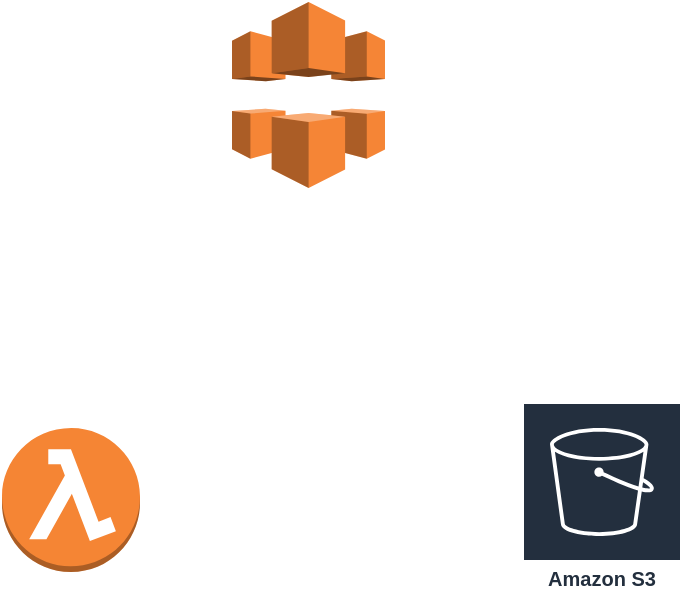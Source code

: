 <mxfile version="21.7.1" type="github">
  <diagram name="Page-1" id="Hr2RtcKhyDHUeB_40bp3">
    <mxGraphModel dx="1274" dy="1042" grid="1" gridSize="10" guides="1" tooltips="1" connect="1" arrows="1" fold="1" page="1" pageScale="1" pageWidth="850" pageHeight="1100" math="0" shadow="0">
      <root>
        <mxCell id="0" />
        <mxCell id="1" parent="0" />
        <mxCell id="MDSlHoncJphpOStuDrrd-1" value="" style="outlineConnect=0;dashed=0;verticalLabelPosition=bottom;verticalAlign=top;align=center;html=1;shape=mxgraph.aws3.lambda_function;fillColor=#F58534;gradientColor=none;" vertex="1" parent="1">
          <mxGeometry x="310" y="493" width="69" height="72" as="geometry" />
        </mxCell>
        <mxCell id="MDSlHoncJphpOStuDrrd-4" value="Amazon S3" style="sketch=0;outlineConnect=0;fontColor=#232F3E;gradientColor=none;strokeColor=#ffffff;fillColor=#232F3E;dashed=0;verticalLabelPosition=middle;verticalAlign=bottom;align=center;html=1;whiteSpace=wrap;fontSize=10;fontStyle=1;spacing=3;shape=mxgraph.aws4.productIcon;prIcon=mxgraph.aws4.s3;" vertex="1" parent="1">
          <mxGeometry x="570" y="480" width="80" height="98" as="geometry" />
        </mxCell>
        <mxCell id="MDSlHoncJphpOStuDrrd-5" value="" style="outlineConnect=0;dashed=0;verticalLabelPosition=bottom;verticalAlign=top;align=center;html=1;shape=mxgraph.aws3.cloudfront;fillColor=#F58536;gradientColor=none;" vertex="1" parent="1">
          <mxGeometry x="425" y="280" width="76.5" height="93" as="geometry" />
        </mxCell>
      </root>
    </mxGraphModel>
  </diagram>
</mxfile>
